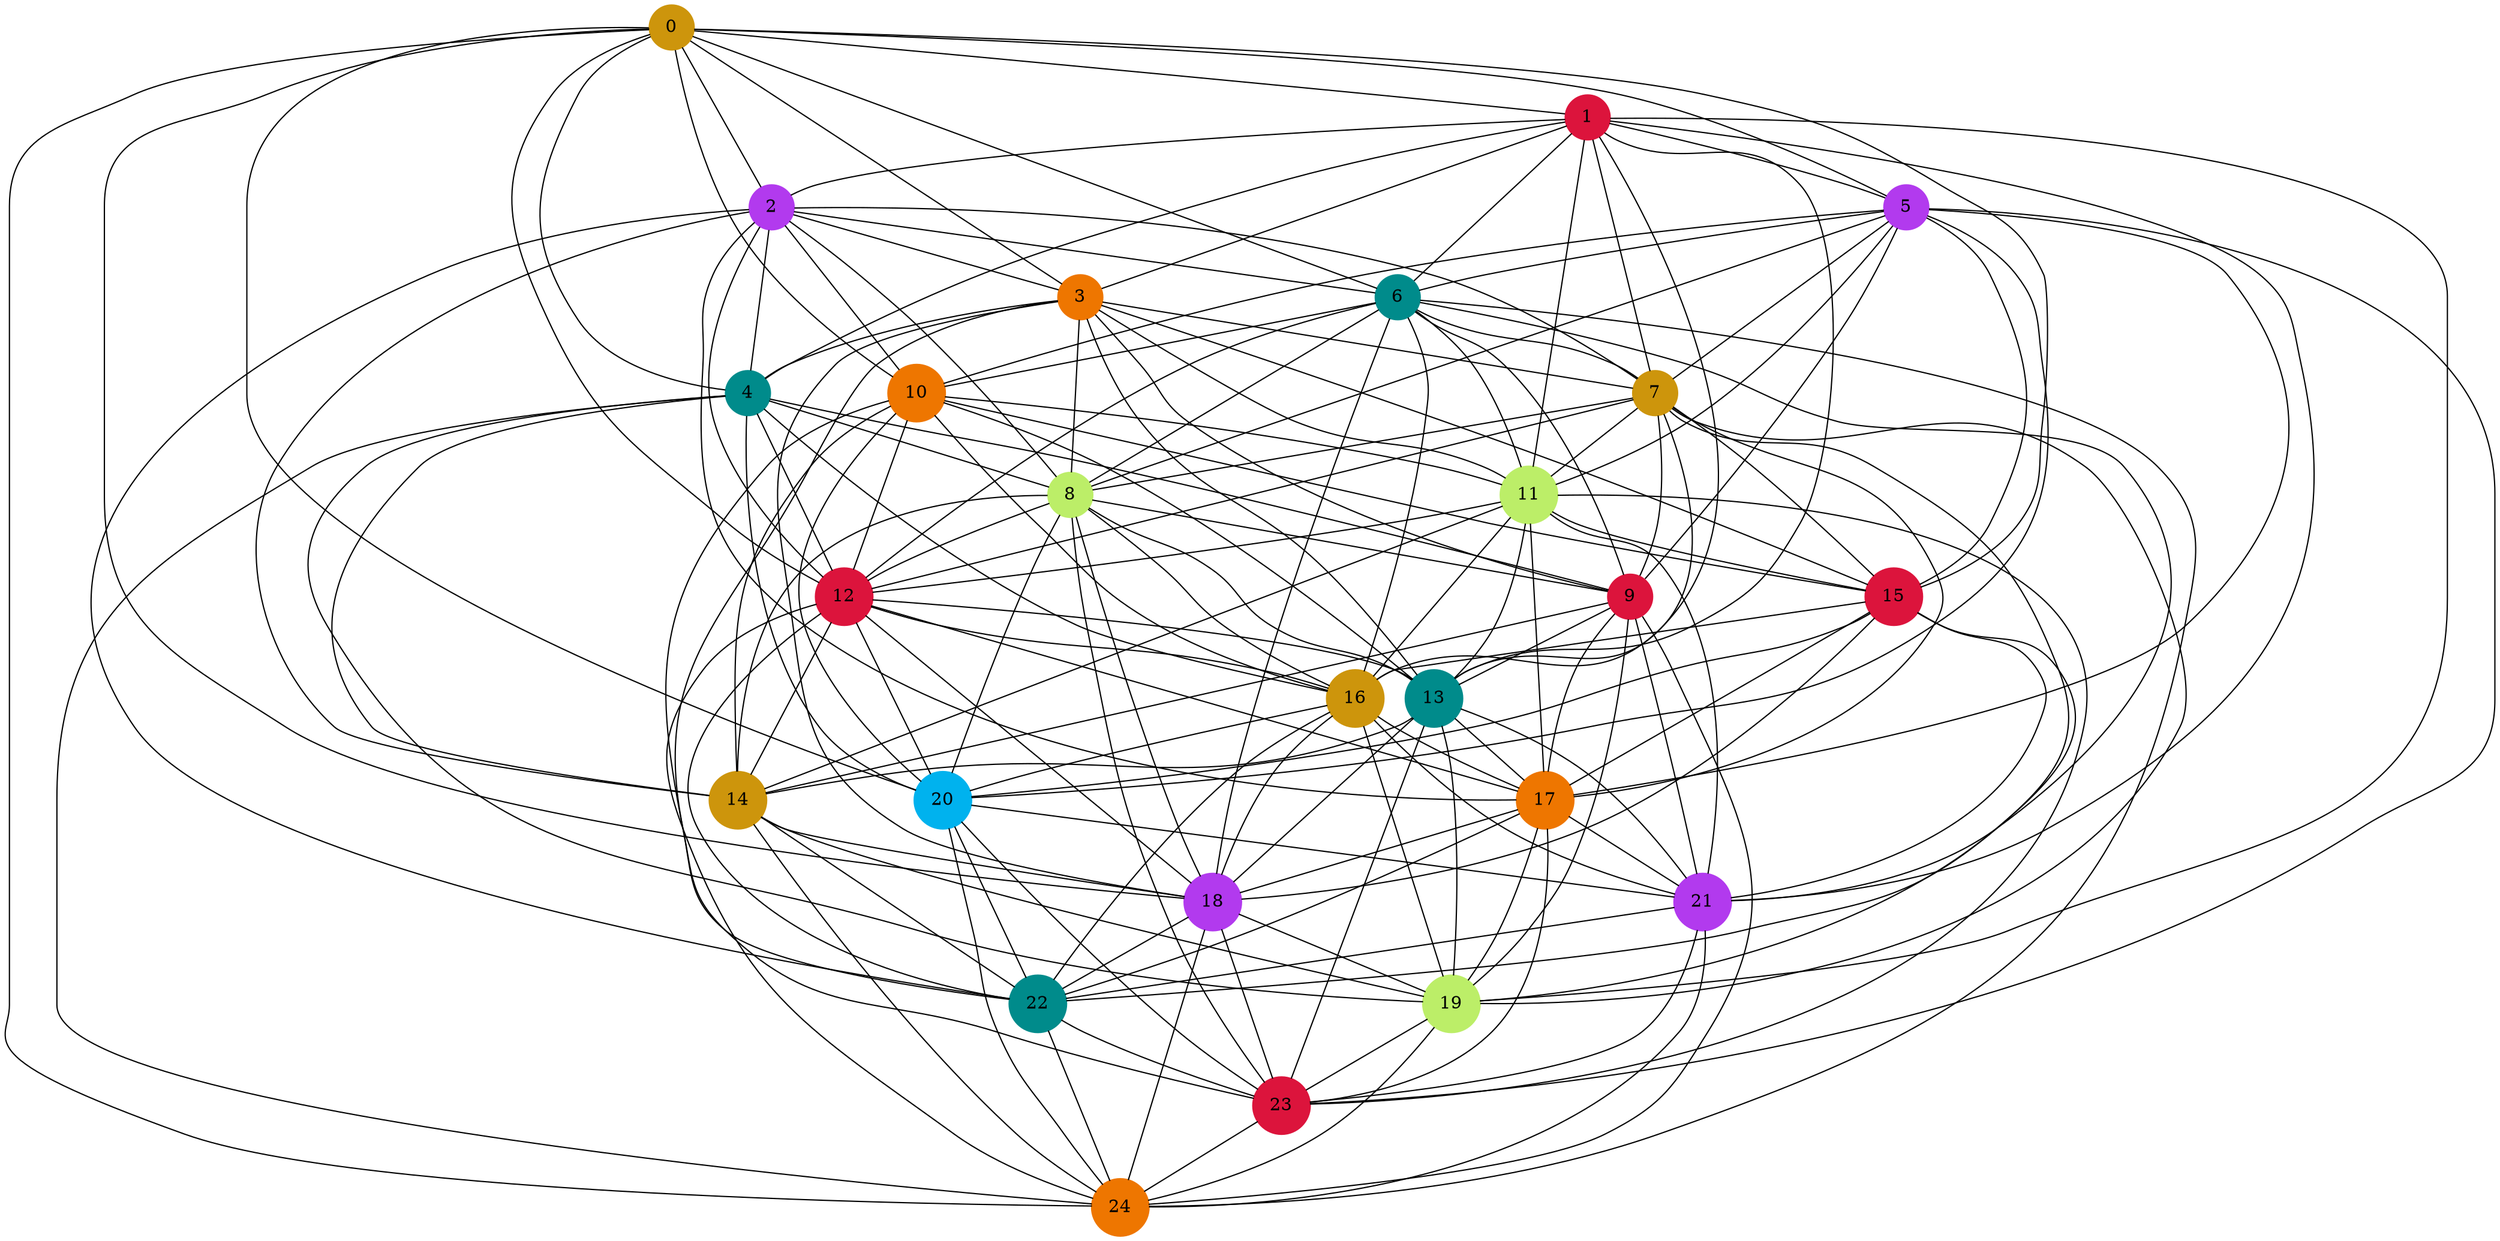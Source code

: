 graph G {
0 [shape=circle, style=filled, color= darkgoldenrod3];
0 -- 6;
0 -- 12;
0 -- 18;
0 -- 24;
0 -- 1;
0 -- 2;
0 -- 3;
0 -- 4;
0 -- 5;
0 -- 10;
0 -- 15;
0 -- 20;
1 [shape=circle, style=filled, color= crimson];
1 -- 7;
1 -- 13;
1 -- 19;
1 -- 5;
1 -- 2;
1 -- 3;
1 -- 4;
1 -- 6;
1 -- 11;
1 -- 16;
1 -- 21;
2 [shape=circle, style=filled, color= darkorchid2];
2 -- 8;
2 -- 14;
2 -- 6;
2 -- 10;
2 -- 3;
2 -- 4;
2 -- 7;
2 -- 12;
2 -- 17;
2 -- 22;
3 [shape=circle, style=filled, color= darkorange2];
3 -- 9;
3 -- 7;
3 -- 11;
3 -- 15;
3 -- 4;
3 -- 8;
3 -- 13;
3 -- 18;
3 -- 23;
4 [shape=circle, style=filled, color= cyan4];
4 -- 8;
4 -- 12;
4 -- 16;
4 -- 20;
4 -- 9;
4 -- 14;
4 -- 19;
4 -- 24;
5 [shape=circle, style=filled, color= darkorchid2];
5 -- 11;
5 -- 17;
5 -- 23;
5 -- 6;
5 -- 7;
5 -- 8;
5 -- 9;
5 -- 10;
5 -- 15;
5 -- 20;
6 [shape=circle, style=filled, color= cyan4];
6 -- 12;
6 -- 18;
6 -- 24;
6 -- 10;
6 -- 7;
6 -- 8;
6 -- 9;
6 -- 11;
6 -- 16;
6 -- 21;
7 [shape=circle, style=filled, color= darkgoldenrod3];
7 -- 13;
7 -- 19;
7 -- 11;
7 -- 15;
7 -- 8;
7 -- 9;
7 -- 12;
7 -- 17;
7 -- 22;
8 [shape=circle, style=filled, color= darkolivegreen2];
8 -- 14;
8 -- 12;
8 -- 16;
8 -- 20;
8 -- 9;
8 -- 13;
8 -- 18;
8 -- 23;
9 [shape=circle, style=filled, color= crimson];
9 -- 13;
9 -- 17;
9 -- 21;
9 -- 14;
9 -- 19;
9 -- 24;
10 [shape=circle, style=filled, color= darkorange2];
10 -- 16;
10 -- 22;
10 -- 11;
10 -- 12;
10 -- 13;
10 -- 14;
10 -- 15;
10 -- 20;
11 [shape=circle, style=filled, color= darkolivegreen2];
11 -- 17;
11 -- 23;
11 -- 15;
11 -- 12;
11 -- 13;
11 -- 14;
11 -- 16;
11 -- 21;
12 [shape=circle, style=filled, color= crimson];
12 -- 18;
12 -- 24;
12 -- 16;
12 -- 20;
12 -- 13;
12 -- 14;
12 -- 17;
12 -- 22;
13 [shape=circle, style=filled, color= cyan4];
13 -- 19;
13 -- 17;
13 -- 21;
13 -- 14;
13 -- 18;
13 -- 23;
14 [shape=circle, style=filled, color= darkgoldenrod3];
14 -- 18;
14 -- 22;
14 -- 19;
14 -- 24;
15 [shape=circle, style=filled, color= crimson];
15 -- 21;
15 -- 16;
15 -- 17;
15 -- 18;
15 -- 19;
15 -- 20;
16 [shape=circle, style=filled, color= darkgoldenrod3];
16 -- 22;
16 -- 20;
16 -- 17;
16 -- 18;
16 -- 19;
16 -- 21;
17 [shape=circle, style=filled, color= darkorange2];
17 -- 23;
17 -- 21;
17 -- 18;
17 -- 19;
17 -- 22;
18 [shape=circle, style=filled, color= darkorchid2];
18 -- 24;
18 -- 22;
18 -- 19;
18 -- 23;
19 [shape=circle, style=filled, color= darkolivegreen2];
19 -- 23;
19 -- 24;
20 [shape=circle, style=filled, color= deepskyblue2];
20 -- 21;
20 -- 22;
20 -- 23;
20 -- 24;
21 [shape=circle, style=filled, color= darkorchid2];
21 -- 22;
21 -- 23;
21 -- 24;
22 [shape=circle, style=filled, color= cyan4];
22 -- 23;
22 -- 24;
23 [shape=circle, style=filled, color= crimson];
23 -- 24;
24 [shape=circle, style=filled, color= darkorange2];
}